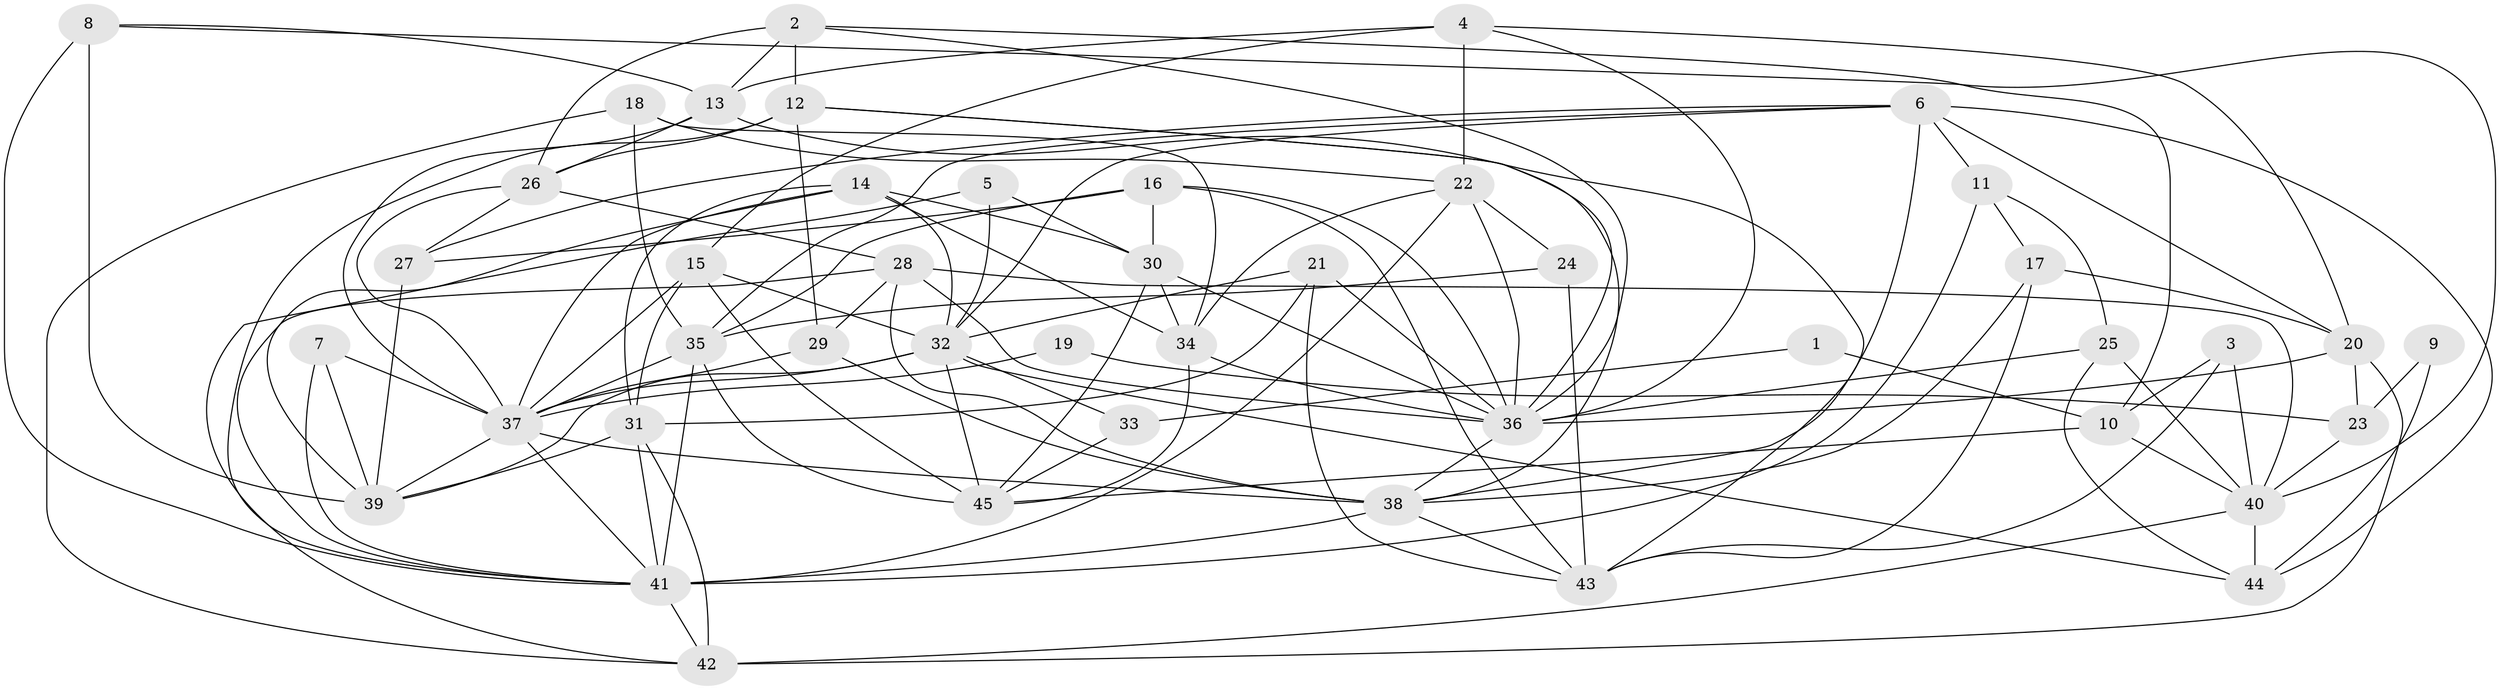// original degree distribution, {3: 0.24719101123595505, 5: 0.23595505617977527, 2: 0.12359550561797752, 4: 0.2808988764044944, 6: 0.07865168539325842, 7: 0.033707865168539325}
// Generated by graph-tools (version 1.1) at 2025/26/03/09/25 03:26:15]
// undirected, 45 vertices, 125 edges
graph export_dot {
graph [start="1"]
  node [color=gray90,style=filled];
  1;
  2;
  3;
  4;
  5;
  6;
  7;
  8;
  9;
  10;
  11;
  12;
  13;
  14;
  15;
  16;
  17;
  18;
  19;
  20;
  21;
  22;
  23;
  24;
  25;
  26;
  27;
  28;
  29;
  30;
  31;
  32;
  33;
  34;
  35;
  36;
  37;
  38;
  39;
  40;
  41;
  42;
  43;
  44;
  45;
  1 -- 10 [weight=1.0];
  1 -- 33 [weight=1.0];
  2 -- 10 [weight=1.0];
  2 -- 12 [weight=1.0];
  2 -- 13 [weight=1.0];
  2 -- 26 [weight=1.0];
  2 -- 36 [weight=1.0];
  3 -- 10 [weight=1.0];
  3 -- 40 [weight=1.0];
  3 -- 43 [weight=1.0];
  4 -- 13 [weight=1.0];
  4 -- 15 [weight=1.0];
  4 -- 20 [weight=1.0];
  4 -- 22 [weight=1.0];
  4 -- 36 [weight=1.0];
  5 -- 30 [weight=1.0];
  5 -- 32 [weight=1.0];
  5 -- 42 [weight=1.0];
  6 -- 11 [weight=2.0];
  6 -- 20 [weight=1.0];
  6 -- 27 [weight=1.0];
  6 -- 32 [weight=1.0];
  6 -- 35 [weight=2.0];
  6 -- 38 [weight=1.0];
  6 -- 44 [weight=1.0];
  7 -- 37 [weight=1.0];
  7 -- 39 [weight=1.0];
  7 -- 41 [weight=1.0];
  8 -- 13 [weight=1.0];
  8 -- 39 [weight=2.0];
  8 -- 40 [weight=1.0];
  8 -- 41 [weight=1.0];
  9 -- 23 [weight=1.0];
  9 -- 44 [weight=1.0];
  10 -- 40 [weight=1.0];
  10 -- 45 [weight=1.0];
  11 -- 17 [weight=1.0];
  11 -- 25 [weight=1.0];
  11 -- 41 [weight=1.0];
  12 -- 26 [weight=1.0];
  12 -- 29 [weight=1.0];
  12 -- 36 [weight=1.0];
  12 -- 38 [weight=1.0];
  12 -- 41 [weight=1.0];
  13 -- 26 [weight=1.0];
  13 -- 37 [weight=1.0];
  13 -- 43 [weight=1.0];
  14 -- 30 [weight=1.0];
  14 -- 31 [weight=1.0];
  14 -- 32 [weight=1.0];
  14 -- 34 [weight=1.0];
  14 -- 37 [weight=1.0];
  14 -- 39 [weight=1.0];
  15 -- 31 [weight=1.0];
  15 -- 32 [weight=1.0];
  15 -- 37 [weight=1.0];
  15 -- 45 [weight=1.0];
  16 -- 27 [weight=1.0];
  16 -- 30 [weight=1.0];
  16 -- 35 [weight=1.0];
  16 -- 36 [weight=1.0];
  16 -- 43 [weight=1.0];
  17 -- 20 [weight=1.0];
  17 -- 38 [weight=1.0];
  17 -- 43 [weight=1.0];
  18 -- 22 [weight=1.0];
  18 -- 34 [weight=1.0];
  18 -- 35 [weight=1.0];
  18 -- 42 [weight=1.0];
  19 -- 23 [weight=1.0];
  19 -- 37 [weight=2.0];
  20 -- 23 [weight=1.0];
  20 -- 36 [weight=1.0];
  20 -- 42 [weight=1.0];
  21 -- 31 [weight=1.0];
  21 -- 32 [weight=1.0];
  21 -- 36 [weight=1.0];
  21 -- 43 [weight=1.0];
  22 -- 24 [weight=1.0];
  22 -- 34 [weight=1.0];
  22 -- 36 [weight=1.0];
  22 -- 41 [weight=1.0];
  23 -- 40 [weight=1.0];
  24 -- 35 [weight=1.0];
  24 -- 43 [weight=1.0];
  25 -- 36 [weight=1.0];
  25 -- 40 [weight=1.0];
  25 -- 44 [weight=1.0];
  26 -- 27 [weight=1.0];
  26 -- 28 [weight=1.0];
  26 -- 37 [weight=1.0];
  27 -- 39 [weight=1.0];
  28 -- 29 [weight=1.0];
  28 -- 36 [weight=1.0];
  28 -- 38 [weight=1.0];
  28 -- 40 [weight=1.0];
  28 -- 41 [weight=1.0];
  29 -- 37 [weight=1.0];
  29 -- 38 [weight=1.0];
  30 -- 34 [weight=1.0];
  30 -- 36 [weight=1.0];
  30 -- 45 [weight=1.0];
  31 -- 39 [weight=1.0];
  31 -- 41 [weight=1.0];
  31 -- 42 [weight=1.0];
  32 -- 33 [weight=2.0];
  32 -- 37 [weight=1.0];
  32 -- 39 [weight=1.0];
  32 -- 44 [weight=1.0];
  32 -- 45 [weight=1.0];
  33 -- 45 [weight=1.0];
  34 -- 36 [weight=1.0];
  34 -- 45 [weight=1.0];
  35 -- 37 [weight=2.0];
  35 -- 41 [weight=1.0];
  35 -- 45 [weight=1.0];
  36 -- 38 [weight=1.0];
  37 -- 38 [weight=1.0];
  37 -- 39 [weight=1.0];
  37 -- 41 [weight=1.0];
  38 -- 41 [weight=2.0];
  38 -- 43 [weight=1.0];
  40 -- 42 [weight=1.0];
  40 -- 44 [weight=1.0];
  41 -- 42 [weight=1.0];
}
